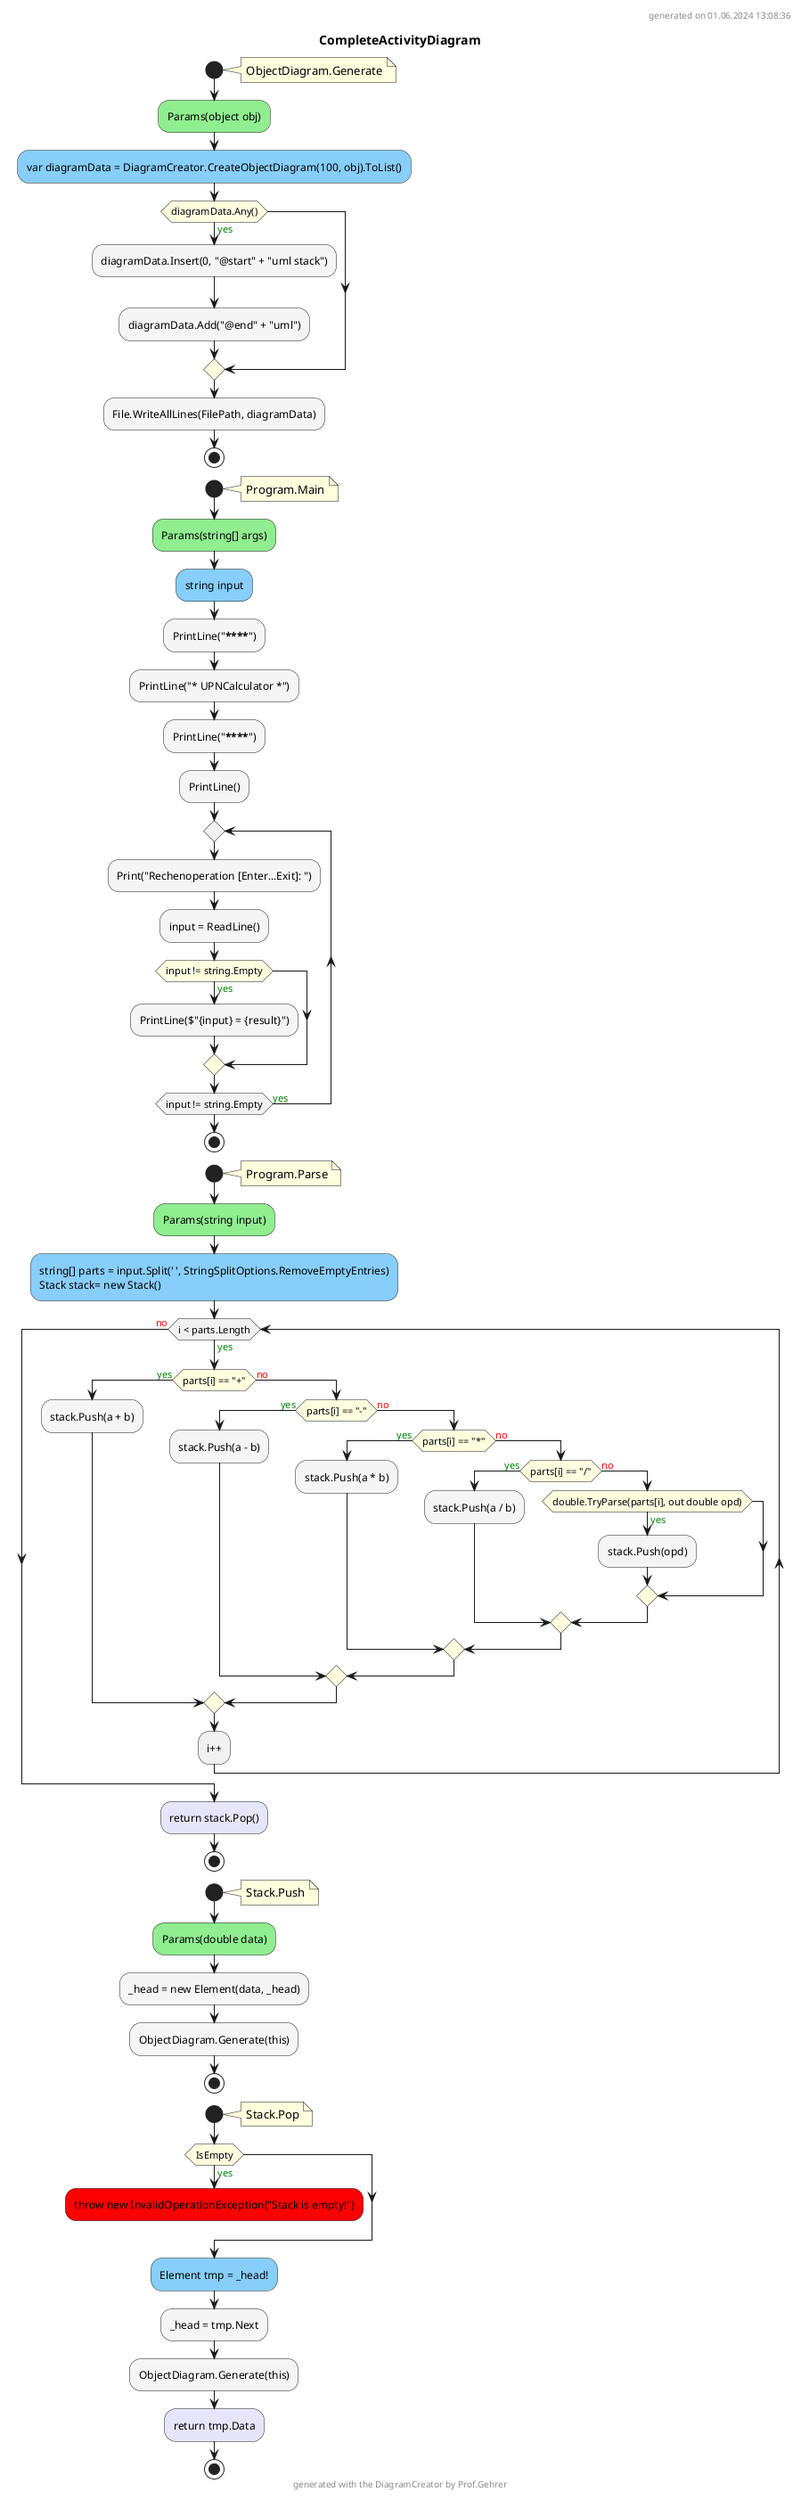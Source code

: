 @startuml CompleteActivityDiagram
header
generated on 01.06.2024 13:08:36
end header
title CompleteActivityDiagram
start
note right:  ObjectDiagram.Generate
#LightGreen:Params(object obj);
#LightSkyBlue:var diagramData = DiagramCreator.CreateObjectDiagram(100, obj).ToList();
#LightYellow:if (diagramData.Any()) then (<color:green>yes)
  #WhiteSmoke:diagramData.Insert(0, "@start" + "uml stack");
  #WhiteSmoke:diagramData.Add("@end" + "uml");
endif
#WhiteSmoke:File.WriteAllLines(FilePath, diagramData);
stop
start
note right:  Program.Main
#LightGreen:Params(string[] args);
#LightSkyBlue:string input;
#WhiteSmoke:PrintLine("********************");
#WhiteSmoke:PrintLine("* UPNCalculator *");
#WhiteSmoke:PrintLine("********************");
#WhiteSmoke:PrintLine();
repeat
  #WhiteSmoke:Print("Rechenoperation [Enter...Exit]: ");
  #WhiteSmoke:input = ReadLine();
  #LightYellow:if (input != string.Empty) then (<color:green>yes)
    #WhiteSmoke:PrintLine($"{input} = {result}");
  endif
repeat while (input != string.Empty) is (<color:green>yes)
stop
start
note right:  Program.Parse
#LightGreen:Params(string input);
#LightSkyBlue:string[] parts = input.Split(' ', StringSplitOptions.RemoveEmptyEntries)\nStack stack= new Stack();
while (i < parts.Length) is (<color:green>yes)
  #LightYellow:if (parts[i] == "+") then (<color:green>yes)
    #WhiteSmoke:stack.Push(a + b);
    else (<color:red>no)
      #LightYellow:if (parts[i] == "-") then (<color:green>yes)
        #WhiteSmoke:stack.Push(a - b);
        else (<color:red>no)
          #LightYellow:if (parts[i] == "*") then (<color:green>yes)
            #WhiteSmoke:stack.Push(a * b);
            else (<color:red>no)
              #LightYellow:if (parts[i] == "/") then (<color:green>yes)
                #WhiteSmoke:stack.Push(a / b);
                else (<color:red>no)
                  #LightYellow:if (double.TryParse(parts[i], out double opd)) then (<color:green>yes)
                    #WhiteSmoke:stack.Push(opd);
                  endif
              endif
          endif
      endif
  endif
:i++;
endwhile (<color:red>no)
#Lavender:return stack.Pop();
stop
start
note right:  Stack.Push
#LightGreen:Params(double data);
#WhiteSmoke:_head = new Element(data, _head);
#WhiteSmoke:ObjectDiagram.Generate(this);
stop
start
note right:  Stack.Pop
#LightYellow:if (IsEmpty) then (<color:green>yes)
  #Red:throw new InvalidOperationException("Stack is empty!");
  kill
endif
#LightSkyBlue:Element tmp = _head!;
#WhiteSmoke:_head = tmp.Next;
#WhiteSmoke:ObjectDiagram.Generate(this);
#Lavender:return tmp.Data;
stop
footer
generated with the DiagramCreator by Prof.Gehrer
end footer
@enduml
